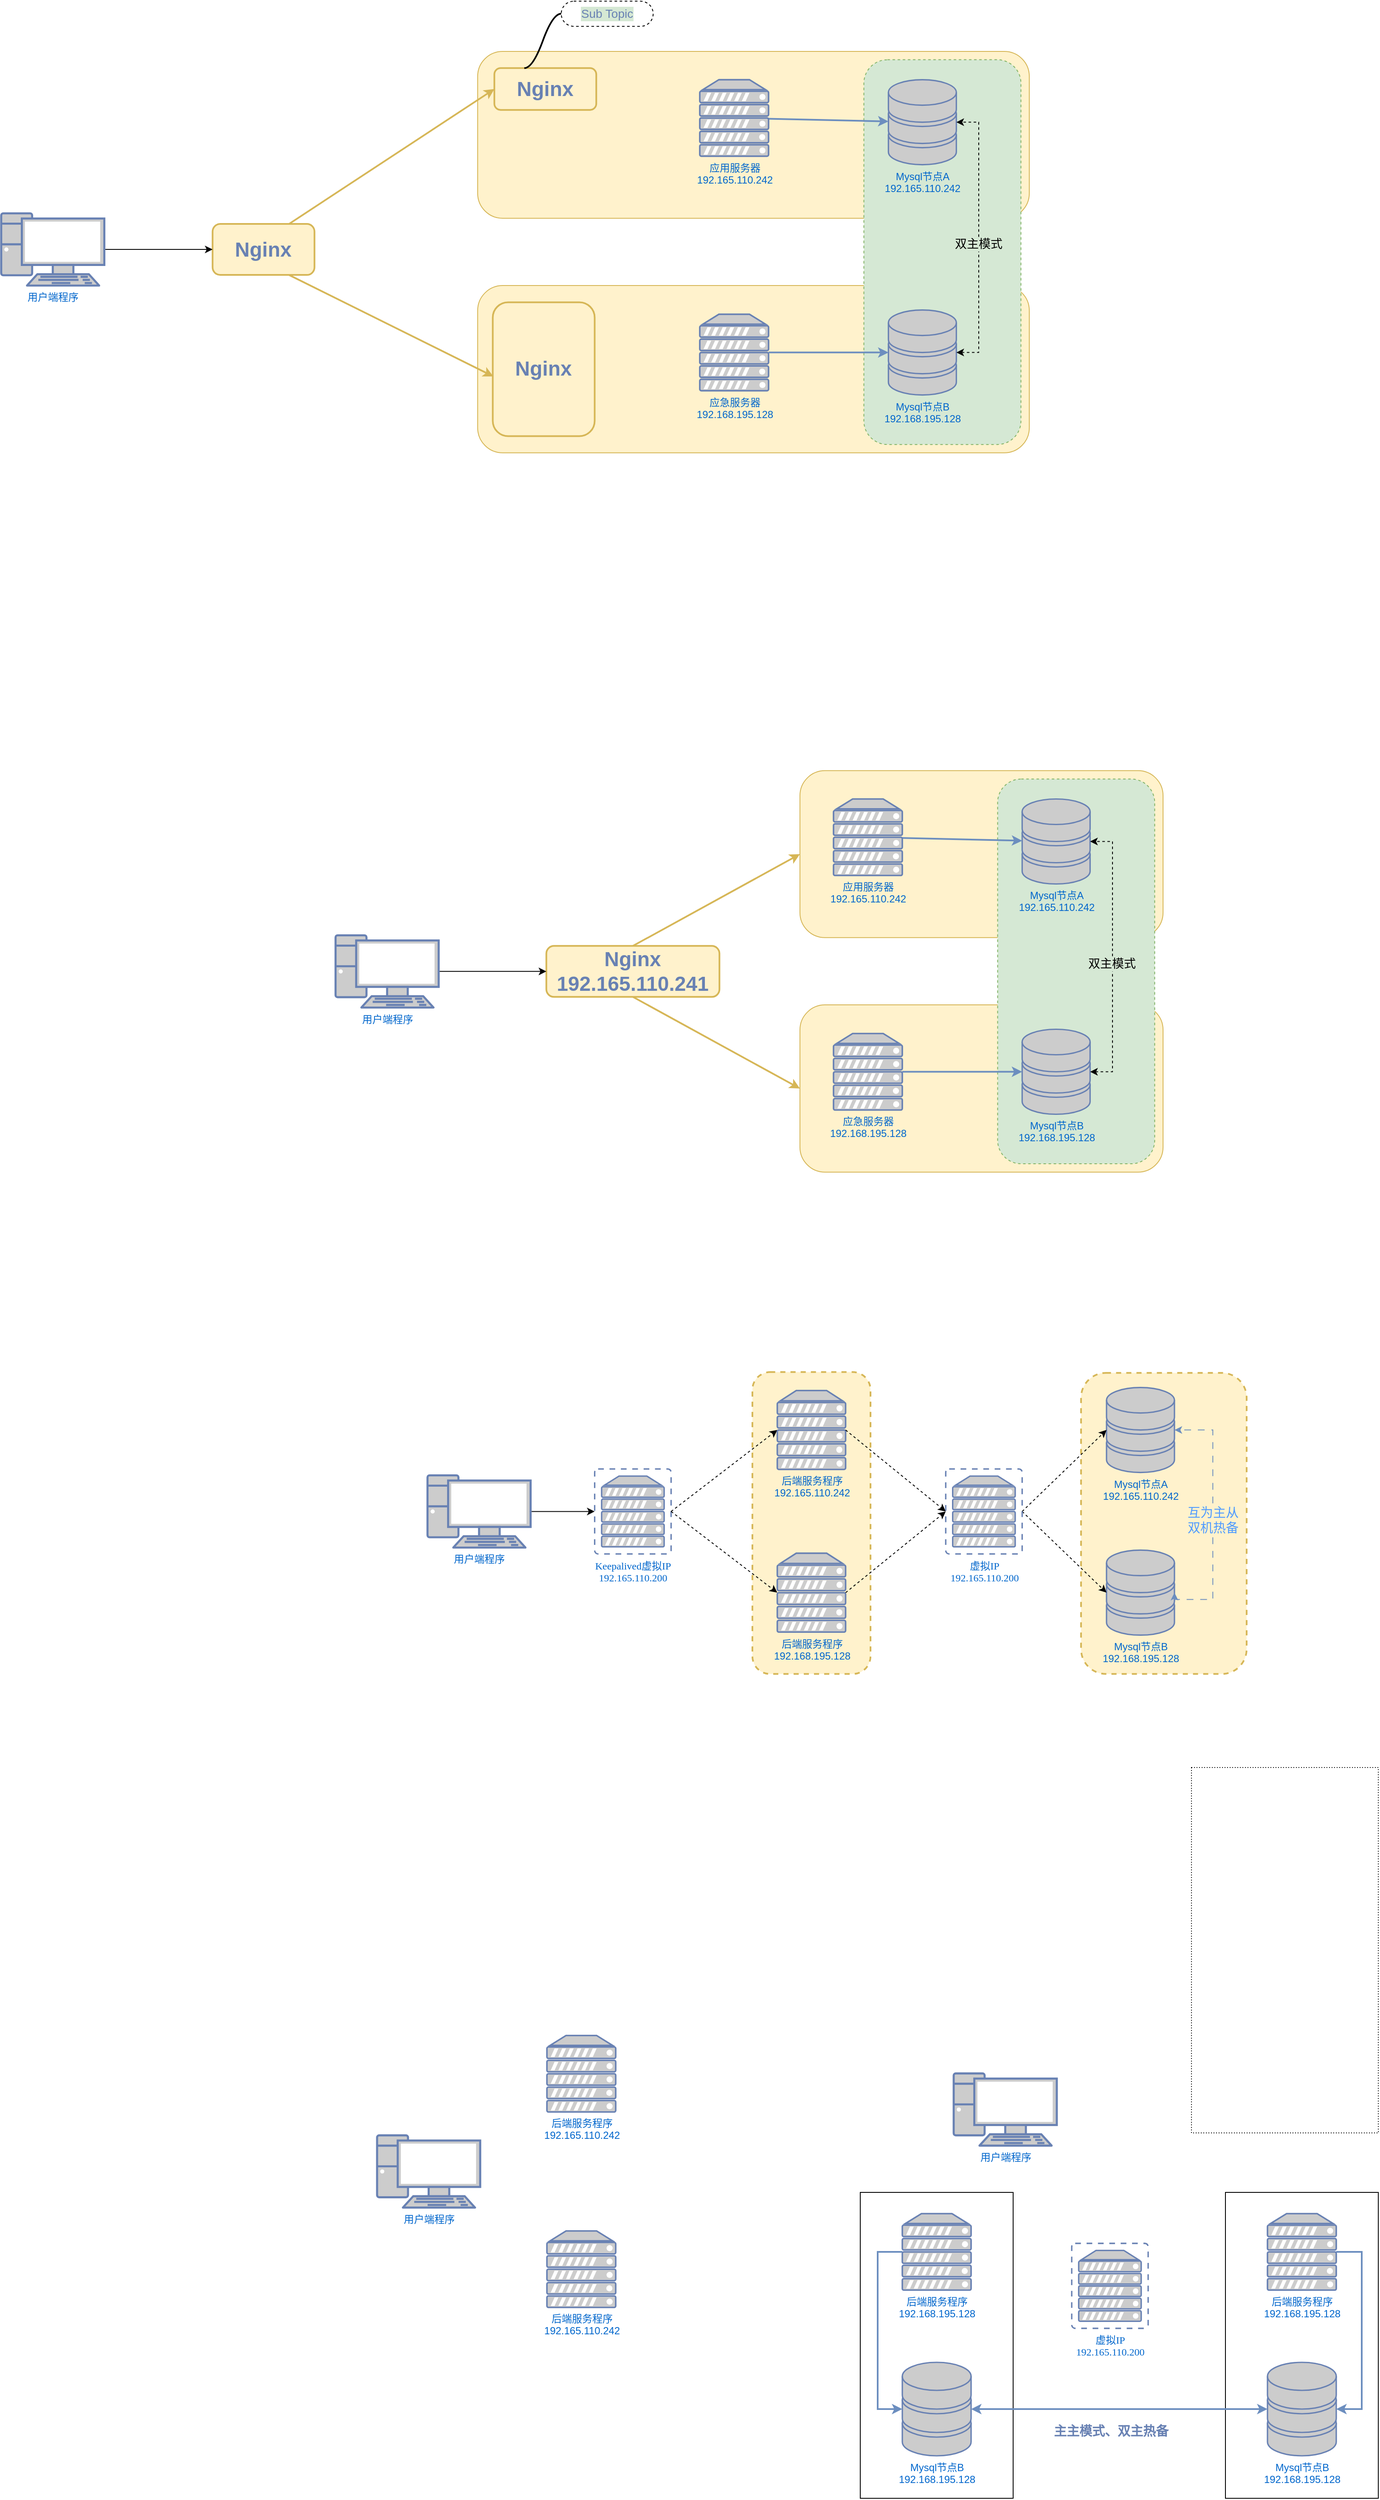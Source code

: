 <mxfile version="20.8.16" type="github">
  <diagram name="第 1 页" id="BswIt9UjBe5UcrXF_6dl">
    <mxGraphModel dx="2634" dy="2396" grid="1" gridSize="9.843" guides="1" tooltips="1" connect="1" arrows="1" fold="1" page="0" pageScale="1" pageWidth="827" pageHeight="1169" math="0" shadow="0">
      <root>
        <mxCell id="0" />
        <mxCell id="1" parent="0" />
        <mxCell id="cAEdlz6pTDF4jk9mvGDk-106" value="" style="rounded=1;whiteSpace=wrap;html=1;dashed=1;labelBackgroundColor=#FFF2CC;labelBorderColor=none;strokeColor=#d6b656;strokeWidth=2;fontFamily=Times New Roman;fontSize=15;fillColor=#fff2cc;glass=0;" vertex="1" parent="1">
          <mxGeometry x="-267.025" y="274.678" width="139.075" height="355.252" as="geometry" />
        </mxCell>
        <mxCell id="cAEdlz6pTDF4jk9mvGDk-84" value="" style="rounded=1;whiteSpace=wrap;html=1;dashed=1;labelBorderColor=none;strokeColor=#d6b656;fontFamily=Times New Roman;fontSize=15;fillColor=#fff2cc;strokeWidth=2;" vertex="1" parent="1">
          <mxGeometry x="119.97" y="275.59" width="194.99" height="354.33" as="geometry" />
        </mxCell>
        <mxCell id="cAEdlz6pTDF4jk9mvGDk-60" value="" style="rounded=0;whiteSpace=wrap;html=1;labelBorderColor=#6c8ebf;fontFamily=Times New Roman;fontSize=15;dashed=1;dashPattern=1 2;" vertex="1" parent="1">
          <mxGeometry x="250" y="740" width="220" height="430" as="geometry" />
        </mxCell>
        <mxCell id="cAEdlz6pTDF4jk9mvGDk-47" value="" style="rounded=0;whiteSpace=wrap;html=1;fontFamily=Comic Sans MS;" vertex="1" parent="1">
          <mxGeometry x="290" y="1240" width="180" height="360" as="geometry" />
        </mxCell>
        <mxCell id="cAEdlz6pTDF4jk9mvGDk-1" value="Mysql节点A&lt;br&gt;192.165.110.242&lt;br&gt;" style="fontColor=#0066CC;verticalAlign=top;verticalLabelPosition=bottom;labelPosition=center;align=center;html=1;outlineConnect=0;fillColor=#CCCCCC;strokeColor=#6881B3;gradientColor=none;gradientDirection=north;strokeWidth=2;shape=mxgraph.networks.storage;" vertex="1" parent="1">
          <mxGeometry x="149.97" y="292.81" width="80" height="100" as="geometry" />
        </mxCell>
        <mxCell id="cAEdlz6pTDF4jk9mvGDk-2" value="Mysql节点B&lt;br&gt;192.168.195.128&lt;br&gt;" style="fontColor=#0066CC;verticalAlign=top;verticalLabelPosition=bottom;labelPosition=center;align=center;html=1;outlineConnect=0;fillColor=#CCCCCC;strokeColor=#6881B3;gradientColor=none;gradientDirection=north;strokeWidth=2;shape=mxgraph.networks.storage;" vertex="1" parent="1">
          <mxGeometry x="149.97" y="484.231" width="80" height="100" as="geometry" />
        </mxCell>
        <mxCell id="cAEdlz6pTDF4jk9mvGDk-3" value="用户端程序" style="fontColor=#0066CC;verticalAlign=top;verticalLabelPosition=bottom;labelPosition=center;align=center;html=1;outlineConnect=0;fillColor=#CCCCCC;strokeColor=#6881B3;gradientColor=none;gradientDirection=north;strokeWidth=2;shape=mxgraph.networks.pc;" vertex="1" parent="1">
          <mxGeometry x="-708.97" y="1172.88" width="121.43" height="85" as="geometry" />
        </mxCell>
        <mxCell id="cAEdlz6pTDF4jk9mvGDk-4" value="后端服务程序&lt;br&gt;192.165.110.242&lt;br&gt;" style="fontColor=#0066CC;verticalAlign=top;verticalLabelPosition=bottom;labelPosition=center;align=center;html=1;outlineConnect=0;fillColor=#CCCCCC;strokeColor=#6881B3;gradientColor=none;gradientDirection=north;strokeWidth=2;shape=mxgraph.networks.server;" vertex="1" parent="1">
          <mxGeometry x="-508.97" y="1055.38" width="81" height="90" as="geometry" />
        </mxCell>
        <mxCell id="cAEdlz6pTDF4jk9mvGDk-23" value="" style="endArrow=classic;startArrow=classic;html=1;rounded=0;strokeColor=#6c8ebf;fontColor=#99004D;fillColor=#dae8fc;strokeWidth=1;edgeStyle=orthogonalEdgeStyle;entryX=1;entryY=0.5;entryDx=0;entryDy=0;entryPerimeter=0;exitX=1;exitY=0.5;exitDx=0;exitDy=0;exitPerimeter=0;dashed=1;dashPattern=8 8;" edge="1" parent="1" source="cAEdlz6pTDF4jk9mvGDk-2" target="cAEdlz6pTDF4jk9mvGDk-1">
          <mxGeometry width="50" height="50" relative="1" as="geometry">
            <mxPoint x="-70.87" y="492.81" as="sourcePoint" />
            <mxPoint x="-20.87" y="442.81" as="targetPoint" />
            <Array as="points">
              <mxPoint x="275.13" y="542.31" />
              <mxPoint x="275.13" y="343.31" />
            </Array>
          </mxGeometry>
        </mxCell>
        <mxCell id="cAEdlz6pTDF4jk9mvGDk-59" value="互为主从&lt;br&gt;双机热备" style="edgeLabel;html=1;align=center;verticalAlign=middle;resizable=0;points=[];fontSize=15;fontFamily=Times New Roman;fontColor=#4F9BFF;labelBorderColor=none;labelBackgroundColor=#FFF2CC;" vertex="1" connectable="0" parent="cAEdlz6pTDF4jk9mvGDk-23">
          <mxGeometry x="0.068" y="3" relative="1" as="geometry">
            <mxPoint x="3" y="11" as="offset" />
          </mxGeometry>
        </mxCell>
        <mxCell id="cAEdlz6pTDF4jk9mvGDk-34" value="Mysql节点B&lt;br&gt;192.168.195.128&lt;br&gt;" style="fontColor=#0066CC;verticalAlign=top;verticalLabelPosition=bottom;labelPosition=center;align=center;html=1;outlineConnect=0;fillColor=#CCCCCC;strokeColor=#6881B3;gradientColor=none;gradientDirection=north;strokeWidth=2;shape=mxgraph.networks.storage;" vertex="1" parent="1">
          <mxGeometry x="339.5" y="1440" width="81" height="110" as="geometry" />
        </mxCell>
        <mxCell id="cAEdlz6pTDF4jk9mvGDk-36" value="用户端程序" style="fontColor=#0066CC;verticalAlign=top;verticalLabelPosition=bottom;labelPosition=center;align=center;html=1;outlineConnect=0;fillColor=#CCCCCC;strokeColor=#6881B3;gradientColor=none;gradientDirection=north;strokeWidth=2;shape=mxgraph.networks.pc;" vertex="1" parent="1">
          <mxGeometry x="-30" y="1100" width="121.43" height="85" as="geometry" />
        </mxCell>
        <mxCell id="cAEdlz6pTDF4jk9mvGDk-41" style="edgeStyle=orthogonalEdgeStyle;rounded=0;orthogonalLoop=1;jettySize=auto;html=1;entryX=1;entryY=0.5;entryDx=0;entryDy=0;entryPerimeter=0;strokeColor=#6c8ebf;strokeWidth=2;fontFamily=Comic Sans MS;fontColor=#6881b3;fillColor=#dae8fc;exitX=1;exitY=0.5;exitDx=0;exitDy=0;exitPerimeter=0;" edge="1" parent="1" source="cAEdlz6pTDF4jk9mvGDk-42" target="cAEdlz6pTDF4jk9mvGDk-34">
          <mxGeometry relative="1" as="geometry">
            <Array as="points">
              <mxPoint x="450.5" y="1310" />
              <mxPoint x="450.5" y="1495" />
            </Array>
          </mxGeometry>
        </mxCell>
        <mxCell id="cAEdlz6pTDF4jk9mvGDk-42" value="后端服务程序&lt;br&gt;192.168.195.128" style="fontColor=#0066CC;verticalAlign=top;verticalLabelPosition=bottom;labelPosition=center;align=center;html=1;outlineConnect=0;fillColor=#CCCCCC;strokeColor=#6881B3;gradientColor=none;gradientDirection=north;strokeWidth=2;shape=mxgraph.networks.server;" vertex="1" parent="1">
          <mxGeometry x="339.5" y="1265" width="81" height="90" as="geometry" />
        </mxCell>
        <mxCell id="cAEdlz6pTDF4jk9mvGDk-46" value="虚拟IP&lt;br&gt;192.165.110.200" style="fontColor=#0066CC;verticalAlign=top;verticalLabelPosition=bottom;labelPosition=center;align=center;html=1;outlineConnect=0;fillColor=#CCCCCC;strokeColor=#6881B3;gradientColor=none;gradientDirection=north;strokeWidth=2;shape=mxgraph.networks.virtual_server;fontFamily=Comic Sans MS;" vertex="1" parent="1">
          <mxGeometry x="109" y="1300" width="90" height="100" as="geometry" />
        </mxCell>
        <mxCell id="cAEdlz6pTDF4jk9mvGDk-49" value="" style="rounded=0;whiteSpace=wrap;html=1;fontFamily=Comic Sans MS;" vertex="1" parent="1">
          <mxGeometry x="-140" y="1240" width="180" height="360" as="geometry" />
        </mxCell>
        <mxCell id="cAEdlz6pTDF4jk9mvGDk-50" value="Mysql节点B&lt;br&gt;192.168.195.128&lt;br&gt;" style="fontColor=#0066CC;verticalAlign=top;verticalLabelPosition=bottom;labelPosition=center;align=center;html=1;outlineConnect=0;fillColor=#CCCCCC;strokeColor=#6881B3;gradientColor=none;gradientDirection=north;strokeWidth=2;shape=mxgraph.networks.storage;" vertex="1" parent="1">
          <mxGeometry x="-90.5" y="1440" width="81" height="110" as="geometry" />
        </mxCell>
        <mxCell id="cAEdlz6pTDF4jk9mvGDk-51" style="edgeStyle=orthogonalEdgeStyle;rounded=0;orthogonalLoop=1;jettySize=auto;html=1;entryX=0;entryY=0.5;entryDx=0;entryDy=0;entryPerimeter=0;strokeColor=#6c8ebf;strokeWidth=2;fontFamily=Comic Sans MS;fontColor=#6881b3;fillColor=#dae8fc;exitX=0;exitY=0.5;exitDx=0;exitDy=0;exitPerimeter=0;" edge="1" parent="1" source="cAEdlz6pTDF4jk9mvGDk-52" target="cAEdlz6pTDF4jk9mvGDk-50">
          <mxGeometry relative="1" as="geometry">
            <Array as="points">
              <mxPoint x="-119.5" y="1310" />
              <mxPoint x="-119.5" y="1495" />
            </Array>
          </mxGeometry>
        </mxCell>
        <mxCell id="cAEdlz6pTDF4jk9mvGDk-52" value="后端服务程序&lt;br&gt;192.168.195.128" style="fontColor=#0066CC;verticalAlign=top;verticalLabelPosition=bottom;labelPosition=center;align=center;html=1;outlineConnect=0;fillColor=#CCCCCC;strokeColor=#6881B3;gradientColor=none;gradientDirection=north;strokeWidth=2;shape=mxgraph.networks.server;" vertex="1" parent="1">
          <mxGeometry x="-90.5" y="1265" width="81" height="90" as="geometry" />
        </mxCell>
        <mxCell id="cAEdlz6pTDF4jk9mvGDk-54" value="" style="endArrow=classic;startArrow=classic;html=1;rounded=0;strokeColor=#6c8ebf;strokeWidth=2;fontFamily=Comic Sans MS;fontColor=#6881b3;fillColor=#dae8fc;exitX=1;exitY=0.5;exitDx=0;exitDy=0;exitPerimeter=0;" edge="1" parent="1" source="cAEdlz6pTDF4jk9mvGDk-50" target="cAEdlz6pTDF4jk9mvGDk-34">
          <mxGeometry width="50" height="50" relative="1" as="geometry">
            <mxPoint x="250" y="1370" as="sourcePoint" />
            <mxPoint x="300" y="1320" as="targetPoint" />
          </mxGeometry>
        </mxCell>
        <mxCell id="cAEdlz6pTDF4jk9mvGDk-55" value="&lt;p style=&quot;line-height: 120%; font-size: 15px;&quot;&gt;主主模式、双主热备&lt;/p&gt;" style="edgeLabel;html=1;align=center;verticalAlign=middle;resizable=0;points=[];fontFamily=Times New Roman;fontColor=#6881b3;fontSize=15;fontStyle=1;spacing=2;spacingLeft=0;horizontal=1;" vertex="1" connectable="0" parent="cAEdlz6pTDF4jk9mvGDk-54">
          <mxGeometry x="-0.073" relative="1" as="geometry">
            <mxPoint x="2" y="25" as="offset" />
          </mxGeometry>
        </mxCell>
        <mxCell id="cAEdlz6pTDF4jk9mvGDk-78" style="rounded=0;orthogonalLoop=1;jettySize=auto;html=1;strokeColor=#000000;strokeWidth=1;fontFamily=Times New Roman;fontSize=15;fontColor=#6881b3;fillColor=#F2CC8F;exitX=1;exitY=0.5;exitDx=0;exitDy=0;exitPerimeter=0;dashed=1;entryX=0;entryY=0.5;entryDx=0;entryDy=0;entryPerimeter=0;" edge="1" parent="1" source="cAEdlz6pTDF4jk9mvGDk-62" target="cAEdlz6pTDF4jk9mvGDk-1">
          <mxGeometry relative="1" as="geometry" />
        </mxCell>
        <mxCell id="cAEdlz6pTDF4jk9mvGDk-79" style="edgeStyle=none;rounded=0;orthogonalLoop=1;jettySize=auto;html=1;strokeColor=#000000;strokeWidth=1;fontFamily=Times New Roman;fontSize=15;fontColor=#6881b3;fillColor=#F2CC8F;exitX=1;exitY=0.5;exitDx=0;exitDy=0;exitPerimeter=0;dashed=1;entryX=0;entryY=0.5;entryDx=0;entryDy=0;entryPerimeter=0;" edge="1" parent="1" source="cAEdlz6pTDF4jk9mvGDk-62" target="cAEdlz6pTDF4jk9mvGDk-2">
          <mxGeometry relative="1" as="geometry" />
        </mxCell>
        <mxCell id="cAEdlz6pTDF4jk9mvGDk-62" value="虚拟IP&lt;br&gt;192.165.110.200" style="fontColor=#0066CC;verticalAlign=top;verticalLabelPosition=bottom;labelPosition=center;align=center;html=1;outlineConnect=0;fillColor=#CCCCCC;strokeColor=#6881B3;gradientColor=none;gradientDirection=north;strokeWidth=2;shape=mxgraph.networks.virtual_server;fontFamily=Comic Sans MS;" vertex="1" parent="1">
          <mxGeometry x="-39.37" y="388.7" width="90" height="100" as="geometry" />
        </mxCell>
        <mxCell id="cAEdlz6pTDF4jk9mvGDk-77" value="后端服务程序&lt;br&gt;192.165.110.242&lt;br&gt;" style="fontColor=#0066CC;verticalAlign=top;verticalLabelPosition=bottom;labelPosition=center;align=center;html=1;outlineConnect=0;fillColor=#CCCCCC;strokeColor=#6881B3;gradientColor=none;gradientDirection=north;strokeWidth=2;shape=mxgraph.networks.server;" vertex="1" parent="1">
          <mxGeometry x="-508.97" y="1285.38" width="81" height="90" as="geometry" />
        </mxCell>
        <mxCell id="cAEdlz6pTDF4jk9mvGDk-116" style="edgeStyle=orthogonalEdgeStyle;rounded=0;orthogonalLoop=1;jettySize=auto;html=1;entryX=0;entryY=0.5;entryDx=0;entryDy=0;entryPerimeter=0;strokeColor=#000000;" edge="1" parent="1" source="cAEdlz6pTDF4jk9mvGDk-90" target="cAEdlz6pTDF4jk9mvGDk-96">
          <mxGeometry relative="1" as="geometry" />
        </mxCell>
        <mxCell id="cAEdlz6pTDF4jk9mvGDk-90" value="用户端程序" style="fontColor=#0066CC;verticalAlign=top;verticalLabelPosition=bottom;labelPosition=center;align=center;html=1;outlineConnect=0;fillColor=#CCCCCC;strokeColor=#6881B3;gradientColor=none;gradientDirection=north;strokeWidth=2;shape=mxgraph.networks.pc;" vertex="1" parent="1">
          <mxGeometry x="-649.6" y="396.2" width="121.43" height="85" as="geometry" />
        </mxCell>
        <mxCell id="cAEdlz6pTDF4jk9mvGDk-113" value="" style="group" vertex="1" connectable="0" parent="1">
          <mxGeometry x="-452.75" y="388.7" width="90" height="100" as="geometry" />
        </mxCell>
        <mxCell id="cAEdlz6pTDF4jk9mvGDk-96" value="Keepalived虚拟IP&lt;br&gt;192.165.110.200" style="fontColor=#0066CC;verticalAlign=top;verticalLabelPosition=bottom;labelPosition=center;align=center;html=1;outlineConnect=0;fillColor=#CCCCCC;strokeColor=#6881B3;gradientColor=none;gradientDirection=north;strokeWidth=2;shape=mxgraph.networks.virtual_server;fontFamily=Comic Sans MS;" vertex="1" parent="cAEdlz6pTDF4jk9mvGDk-113">
          <mxGeometry width="90" height="100" as="geometry" />
        </mxCell>
        <mxCell id="cAEdlz6pTDF4jk9mvGDk-104" style="edgeStyle=none;rounded=0;orthogonalLoop=1;jettySize=auto;html=1;entryX=0;entryY=0.5;entryDx=0;entryDy=0;entryPerimeter=0;dashed=1;strokeColor=#000000;strokeWidth=1;fontFamily=Times New Roman;fontSize=15;fontColor=#4F9BFF;fillColor=#F2CC8F;exitX=1;exitY=0.5;exitDx=0;exitDy=0;exitPerimeter=0;" edge="1" parent="1" source="cAEdlz6pTDF4jk9mvGDk-96" target="cAEdlz6pTDF4jk9mvGDk-102">
          <mxGeometry relative="1" as="geometry" />
        </mxCell>
        <mxCell id="cAEdlz6pTDF4jk9mvGDk-105" style="edgeStyle=none;rounded=0;orthogonalLoop=1;jettySize=auto;html=1;entryX=0;entryY=0.5;entryDx=0;entryDy=0;entryPerimeter=0;dashed=1;strokeColor=#000000;strokeWidth=1;fontFamily=Times New Roman;fontSize=15;fontColor=#4F9BFF;fillColor=#F2CC8F;exitX=1;exitY=0.5;exitDx=0;exitDy=0;exitPerimeter=0;" edge="1" parent="1" source="cAEdlz6pTDF4jk9mvGDk-96" target="cAEdlz6pTDF4jk9mvGDk-103">
          <mxGeometry relative="1" as="geometry" />
        </mxCell>
        <mxCell id="cAEdlz6pTDF4jk9mvGDk-107" style="edgeStyle=none;rounded=0;orthogonalLoop=1;jettySize=auto;html=1;exitX=1;exitY=0.5;exitDx=0;exitDy=0;dashed=1;strokeColor=#000000;strokeWidth=1;fontFamily=Times New Roman;fontSize=15;fontColor=#4F9BFF;fillColor=#F2CC8F;" edge="1" parent="1" source="cAEdlz6pTDF4jk9mvGDk-106" target="cAEdlz6pTDF4jk9mvGDk-106">
          <mxGeometry relative="1" as="geometry" />
        </mxCell>
        <mxCell id="cAEdlz6pTDF4jk9mvGDk-119" value="" style="group" vertex="1" connectable="0" parent="1">
          <mxGeometry x="-237.72" y="296.404" width="80.465" height="284.233" as="geometry" />
        </mxCell>
        <mxCell id="cAEdlz6pTDF4jk9mvGDk-102" value="后端服务程序&lt;br&gt;192.165.110.242&lt;br&gt;" style="fontColor=#0066CC;verticalAlign=top;verticalLabelPosition=bottom;labelPosition=center;align=center;html=1;outlineConnect=0;fillColor=#CCCCCC;strokeColor=#6881B3;gradientColor=none;gradientDirection=north;strokeWidth=2;shape=mxgraph.networks.server;" vertex="1" parent="cAEdlz6pTDF4jk9mvGDk-119">
          <mxGeometry width="80.465" height="92.812" as="geometry" />
        </mxCell>
        <mxCell id="cAEdlz6pTDF4jk9mvGDk-103" value="后端服务程序&lt;br&gt;192.168.195.128" style="fontColor=#0066CC;verticalAlign=top;verticalLabelPosition=bottom;labelPosition=center;align=center;html=1;outlineConnect=0;fillColor=#CCCCCC;strokeColor=#6881B3;gradientColor=none;gradientDirection=north;strokeWidth=2;shape=mxgraph.networks.server;movable=1;resizable=1;rotatable=1;deletable=1;editable=1;connectable=1;" vertex="1" parent="cAEdlz6pTDF4jk9mvGDk-119">
          <mxGeometry y="191.421" width="80.465" height="92.812" as="geometry" />
        </mxCell>
        <mxCell id="cAEdlz6pTDF4jk9mvGDk-120" style="rounded=0;orthogonalLoop=1;jettySize=auto;html=1;exitX=1;exitY=0.5;exitDx=0;exitDy=0;exitPerimeter=0;strokeColor=#000000;dashed=1;entryX=0;entryY=0.5;entryDx=0;entryDy=0;entryPerimeter=0;" edge="1" parent="1" source="cAEdlz6pTDF4jk9mvGDk-102" target="cAEdlz6pTDF4jk9mvGDk-62">
          <mxGeometry relative="1" as="geometry" />
        </mxCell>
        <mxCell id="cAEdlz6pTDF4jk9mvGDk-121" style="edgeStyle=none;rounded=0;orthogonalLoop=1;jettySize=auto;html=1;exitX=1;exitY=0.5;exitDx=0;exitDy=0;exitPerimeter=0;entryX=0;entryY=0.5;entryDx=0;entryDy=0;entryPerimeter=0;dashed=1;strokeColor=#000000;" edge="1" parent="1" source="cAEdlz6pTDF4jk9mvGDk-103" target="cAEdlz6pTDF4jk9mvGDk-62">
          <mxGeometry relative="1" as="geometry" />
        </mxCell>
        <mxCell id="cAEdlz6pTDF4jk9mvGDk-123" value="" style="rounded=1;whiteSpace=wrap;html=1;strokeColor=#d6b656;fontFamily=Comic Sans MS;fillColor=#fff2cc;" vertex="1" parent="1">
          <mxGeometry x="-211.04" y="-157.48" width="427.58" height="196.85" as="geometry" />
        </mxCell>
        <mxCell id="cAEdlz6pTDF4jk9mvGDk-126" value="应急服务器&lt;br&gt;192.168.195.128" style="fontColor=#0066CC;verticalAlign=top;verticalLabelPosition=bottom;labelPosition=center;align=center;html=1;outlineConnect=0;fillColor=#CCCCCC;strokeColor=#6881B3;gradientColor=none;gradientDirection=north;strokeWidth=2;shape=mxgraph.networks.server;" vertex="1" parent="1">
          <mxGeometry x="-171.498" y="-123.74" width="81" height="90" as="geometry" />
        </mxCell>
        <mxCell id="cAEdlz6pTDF4jk9mvGDk-138" style="rounded=0;orthogonalLoop=1;jettySize=auto;html=1;entryX=0;entryY=0.5;entryDx=0;entryDy=0;strokeColor=#d6b656;fontSize=14;fontColor=#4F9BFF;exitX=0.5;exitY=0;exitDx=0;exitDy=0;fillColor=#fff2cc;strokeWidth=2;" edge="1" parent="1" source="cAEdlz6pTDF4jk9mvGDk-127" target="cAEdlz6pTDF4jk9mvGDk-48">
          <mxGeometry relative="1" as="geometry" />
        </mxCell>
        <mxCell id="cAEdlz6pTDF4jk9mvGDk-139" style="edgeStyle=none;rounded=0;orthogonalLoop=1;jettySize=auto;html=1;entryX=0;entryY=0.5;entryDx=0;entryDy=0;strokeColor=#d6b656;fontSize=14;fontColor=#4F9BFF;exitX=0.5;exitY=1;exitDx=0;exitDy=0;fillColor=#fff2cc;strokeWidth=2;" edge="1" parent="1" source="cAEdlz6pTDF4jk9mvGDk-127" target="cAEdlz6pTDF4jk9mvGDk-123">
          <mxGeometry relative="1" as="geometry" />
        </mxCell>
        <mxCell id="cAEdlz6pTDF4jk9mvGDk-127" value="&lt;b&gt;&lt;font style=&quot;font-size: 24px;&quot;&gt;Nginx&lt;br&gt;192.165.110.241&lt;br&gt;&lt;/font&gt;&lt;/b&gt;" style="rounded=1;whiteSpace=wrap;html=1;fillStyle=auto;strokeColor=#d6b656;strokeWidth=2;fillColor=#fff2cc;fontColor=#6881b3;" vertex="1" parent="1">
          <mxGeometry x="-509.67" y="-226.85" width="203.85" height="60" as="geometry" />
        </mxCell>
        <mxCell id="cAEdlz6pTDF4jk9mvGDk-48" value="" style="rounded=1;whiteSpace=wrap;html=1;strokeColor=#d6b656;fontFamily=Comic Sans MS;fillColor=#fff2cc;" vertex="1" parent="1">
          <mxGeometry x="-211.04" y="-433.07" width="427.58" height="196.43" as="geometry" />
        </mxCell>
        <mxCell id="cAEdlz6pTDF4jk9mvGDk-128" value="" style="rounded=1;whiteSpace=wrap;html=1;fillStyle=auto;strokeColor=#82b366;strokeWidth=1;fontSize=24;fillColor=#d5e8d4;dashed=1;labelBackgroundColor=#d5e8d4;" vertex="1" parent="1">
          <mxGeometry x="21.73" y="-423.23" width="184.96" height="452.76" as="geometry" />
        </mxCell>
        <mxCell id="cAEdlz6pTDF4jk9mvGDk-124" value="Mysql节点B&lt;br&gt;192.168.195.128" style="fontColor=#0066CC;verticalAlign=top;verticalLabelPosition=bottom;labelPosition=center;align=center;html=1;outlineConnect=0;fillColor=#CCCCCC;strokeColor=#6881B3;gradientColor=none;gradientDirection=north;strokeWidth=2;shape=mxgraph.networks.storage;" vertex="1" parent="1">
          <mxGeometry x="50.632" y="-128.74" width="80" height="100" as="geometry" />
        </mxCell>
        <mxCell id="cAEdlz6pTDF4jk9mvGDk-125" style="edgeStyle=none;rounded=0;orthogonalLoop=1;jettySize=auto;html=1;strokeColor=#6c8ebf;strokeWidth=2;fontFamily=Comic Sans MS;fontColor=#6881b3;fillColor=#dae8fc;" edge="1" parent="1" source="cAEdlz6pTDF4jk9mvGDk-126" target="cAEdlz6pTDF4jk9mvGDk-124">
          <mxGeometry relative="1" as="geometry" />
        </mxCell>
        <mxCell id="cAEdlz6pTDF4jk9mvGDk-33" value="Mysql节点A&lt;br&gt;192.165.110.242&lt;br&gt;" style="fontColor=#0066CC;verticalAlign=top;verticalLabelPosition=bottom;labelPosition=center;align=center;html=1;outlineConnect=0;fillColor=#CCCCCC;strokeColor=#6881B3;gradientColor=none;gradientDirection=north;strokeWidth=2;shape=mxgraph.networks.storage;" vertex="1" parent="1">
          <mxGeometry x="50.63" y="-399.75" width="80" height="100" as="geometry" />
        </mxCell>
        <mxCell id="cAEdlz6pTDF4jk9mvGDk-37" style="edgeStyle=none;rounded=0;orthogonalLoop=1;jettySize=auto;html=1;strokeColor=#6c8ebf;strokeWidth=2;fontFamily=Comic Sans MS;fontColor=#6881b3;fillColor=#dae8fc;" edge="1" parent="1" source="cAEdlz6pTDF4jk9mvGDk-39" target="cAEdlz6pTDF4jk9mvGDk-33">
          <mxGeometry relative="1" as="geometry" />
        </mxCell>
        <mxCell id="cAEdlz6pTDF4jk9mvGDk-39" value="应用服务器&lt;br&gt;192.165.110.242" style="fontColor=#0066CC;verticalAlign=top;verticalLabelPosition=bottom;labelPosition=center;align=center;html=1;outlineConnect=0;fillColor=#CCCCCC;strokeColor=#6881B3;gradientColor=none;gradientDirection=north;strokeWidth=2;shape=mxgraph.networks.server;" vertex="1" parent="1">
          <mxGeometry x="-171.5" y="-399.75" width="81" height="90" as="geometry" />
        </mxCell>
        <mxCell id="cAEdlz6pTDF4jk9mvGDk-132" value="" style="endArrow=classic;startArrow=classic;html=1;rounded=0;dashed=1;strokeColor=#000000;fontSize=24;fontColor=#4F9BFF;entryX=1;entryY=0.5;entryDx=0;entryDy=0;entryPerimeter=0;edgeStyle=orthogonalEdgeStyle;exitX=1;exitY=0.5;exitDx=0;exitDy=0;exitPerimeter=0;" edge="1" parent="1" source="cAEdlz6pTDF4jk9mvGDk-124" target="cAEdlz6pTDF4jk9mvGDk-33">
          <mxGeometry width="50" height="50" relative="1" as="geometry">
            <mxPoint x="89" y="-137" as="sourcePoint" />
            <mxPoint x="139" y="-187" as="targetPoint" />
            <Array as="points">
              <mxPoint x="157" y="-79" />
              <mxPoint x="157" y="-350" />
            </Array>
          </mxGeometry>
        </mxCell>
        <mxCell id="cAEdlz6pTDF4jk9mvGDk-133" value="&lt;font style=&quot;font-size: 14px;&quot;&gt;&lt;br&gt;&lt;/font&gt;" style="edgeLabel;html=1;align=center;verticalAlign=middle;resizable=0;points=[];fontSize=24;fontColor=#000000;labelBackgroundColor=#d5e8d4;spacing=1;" vertex="1" connectable="0" parent="cAEdlz6pTDF4jk9mvGDk-132">
          <mxGeometry x="0.038" relative="1" as="geometry">
            <mxPoint as="offset" />
          </mxGeometry>
        </mxCell>
        <mxCell id="cAEdlz6pTDF4jk9mvGDk-135" value="双主模式" style="edgeLabel;html=1;align=center;verticalAlign=middle;resizable=0;points=[];fontSize=14;fontColor=#000000;labelBackgroundColor=#d5e8d4;" vertex="1" connectable="0" parent="cAEdlz6pTDF4jk9mvGDk-132">
          <mxGeometry x="-0.05" y="1" relative="1" as="geometry">
            <mxPoint as="offset" />
          </mxGeometry>
        </mxCell>
        <mxCell id="cAEdlz6pTDF4jk9mvGDk-137" style="edgeStyle=orthogonalEdgeStyle;rounded=0;orthogonalLoop=1;jettySize=auto;html=1;entryX=0;entryY=0.5;entryDx=0;entryDy=0;strokeColor=#000000;fontSize=14;fontColor=#4F9BFF;" edge="1" parent="1" source="cAEdlz6pTDF4jk9mvGDk-136" target="cAEdlz6pTDF4jk9mvGDk-127">
          <mxGeometry relative="1" as="geometry" />
        </mxCell>
        <mxCell id="cAEdlz6pTDF4jk9mvGDk-136" value="用户端程序" style="fontColor=#0066CC;verticalAlign=top;verticalLabelPosition=bottom;labelPosition=center;align=center;html=1;outlineConnect=0;fillColor=#CCCCCC;strokeColor=#6881B3;gradientColor=none;gradientDirection=north;strokeWidth=2;shape=mxgraph.networks.pc;" vertex="1" parent="1">
          <mxGeometry x="-757.868" y="-239.347" width="121.43" height="85" as="geometry" />
        </mxCell>
        <mxCell id="cAEdlz6pTDF4jk9mvGDk-140" value="" style="rounded=1;whiteSpace=wrap;html=1;strokeColor=#d6b656;fontFamily=Comic Sans MS;fillColor=#fff2cc;" vertex="1" parent="1">
          <mxGeometry x="-590.55" y="-1003.94" width="649.6" height="196.85" as="geometry" />
        </mxCell>
        <mxCell id="cAEdlz6pTDF4jk9mvGDk-141" value="应急服务器&lt;br&gt;192.168.195.128" style="fontColor=#0066CC;verticalAlign=top;verticalLabelPosition=bottom;labelPosition=center;align=center;html=1;outlineConnect=0;fillColor=#CCCCCC;strokeColor=#6881B3;gradientColor=none;gradientDirection=north;strokeWidth=2;shape=mxgraph.networks.server;" vertex="1" parent="1">
          <mxGeometry x="-328.985" y="-970.197" width="81" height="90" as="geometry" />
        </mxCell>
        <mxCell id="cAEdlz6pTDF4jk9mvGDk-143" style="edgeStyle=none;rounded=0;orthogonalLoop=1;jettySize=auto;html=1;entryX=0.006;entryY=0.554;entryDx=0;entryDy=0;strokeColor=#d6b656;fontSize=14;fontColor=#4F9BFF;exitX=0.75;exitY=1;exitDx=0;exitDy=0;fillColor=#fff2cc;strokeWidth=2;entryPerimeter=0;" edge="1" parent="1" source="cAEdlz6pTDF4jk9mvGDk-144" target="cAEdlz6pTDF4jk9mvGDk-158">
          <mxGeometry relative="1" as="geometry" />
        </mxCell>
        <mxCell id="cAEdlz6pTDF4jk9mvGDk-144" value="&lt;b&gt;&lt;font style=&quot;font-size: 24px;&quot;&gt;Nginx&lt;/font&gt;&lt;/b&gt;" style="rounded=1;whiteSpace=wrap;html=1;fillStyle=auto;strokeColor=#d6b656;strokeWidth=2;fillColor=#fff2cc;fontColor=#6881b3;" vertex="1" parent="1">
          <mxGeometry x="-902.678" y="-1076.438" width="120" height="60" as="geometry" />
        </mxCell>
        <mxCell id="cAEdlz6pTDF4jk9mvGDk-145" value="" style="rounded=1;whiteSpace=wrap;html=1;strokeColor=#d6b656;fontFamily=Comic Sans MS;fillColor=#fff2cc;" vertex="1" parent="1">
          <mxGeometry x="-590.55" y="-1279.53" width="649.6" height="196.43" as="geometry" />
        </mxCell>
        <mxCell id="cAEdlz6pTDF4jk9mvGDk-146" value="" style="rounded=1;whiteSpace=wrap;html=1;fillStyle=auto;strokeColor=#82b366;strokeWidth=1;fontSize=24;fillColor=#d5e8d4;dashed=1;labelBackgroundColor=#d5e8d4;" vertex="1" parent="1">
          <mxGeometry x="-135.758" y="-1269.688" width="184.96" height="452.76" as="geometry" />
        </mxCell>
        <mxCell id="cAEdlz6pTDF4jk9mvGDk-147" value="Mysql节点B&lt;br&gt;192.168.195.128" style="fontColor=#0066CC;verticalAlign=top;verticalLabelPosition=bottom;labelPosition=center;align=center;html=1;outlineConnect=0;fillColor=#CCCCCC;strokeColor=#6881B3;gradientColor=none;gradientDirection=north;strokeWidth=2;shape=mxgraph.networks.storage;" vertex="1" parent="1">
          <mxGeometry x="-106.855" y="-975.197" width="80" height="100" as="geometry" />
        </mxCell>
        <mxCell id="cAEdlz6pTDF4jk9mvGDk-148" style="edgeStyle=none;rounded=0;orthogonalLoop=1;jettySize=auto;html=1;strokeColor=#6c8ebf;strokeWidth=2;fontFamily=Comic Sans MS;fontColor=#6881b3;fillColor=#dae8fc;" edge="1" parent="1" source="cAEdlz6pTDF4jk9mvGDk-141" target="cAEdlz6pTDF4jk9mvGDk-147">
          <mxGeometry relative="1" as="geometry" />
        </mxCell>
        <mxCell id="cAEdlz6pTDF4jk9mvGDk-149" value="Mysql节点A&lt;br&gt;192.165.110.242&lt;br&gt;" style="fontColor=#0066CC;verticalAlign=top;verticalLabelPosition=bottom;labelPosition=center;align=center;html=1;outlineConnect=0;fillColor=#CCCCCC;strokeColor=#6881B3;gradientColor=none;gradientDirection=north;strokeWidth=2;shape=mxgraph.networks.storage;" vertex="1" parent="1">
          <mxGeometry x="-106.858" y="-1246.207" width="80" height="100" as="geometry" />
        </mxCell>
        <mxCell id="cAEdlz6pTDF4jk9mvGDk-150" style="edgeStyle=none;rounded=0;orthogonalLoop=1;jettySize=auto;html=1;strokeColor=#6c8ebf;strokeWidth=2;fontFamily=Comic Sans MS;fontColor=#6881b3;fillColor=#dae8fc;" edge="1" parent="1" source="cAEdlz6pTDF4jk9mvGDk-151" target="cAEdlz6pTDF4jk9mvGDk-149">
          <mxGeometry relative="1" as="geometry" />
        </mxCell>
        <mxCell id="cAEdlz6pTDF4jk9mvGDk-151" value="应用服务器&lt;br&gt;192.165.110.242" style="fontColor=#0066CC;verticalAlign=top;verticalLabelPosition=bottom;labelPosition=center;align=center;html=1;outlineConnect=0;fillColor=#CCCCCC;strokeColor=#6881B3;gradientColor=none;gradientDirection=north;strokeWidth=2;shape=mxgraph.networks.server;" vertex="1" parent="1">
          <mxGeometry x="-328.988" y="-1246.207" width="81" height="90" as="geometry" />
        </mxCell>
        <mxCell id="cAEdlz6pTDF4jk9mvGDk-152" value="" style="endArrow=classic;startArrow=classic;html=1;rounded=0;dashed=1;strokeColor=#000000;fontSize=24;fontColor=#4F9BFF;entryX=1;entryY=0.5;entryDx=0;entryDy=0;entryPerimeter=0;edgeStyle=orthogonalEdgeStyle;exitX=1;exitY=0.5;exitDx=0;exitDy=0;exitPerimeter=0;" edge="1" parent="1" source="cAEdlz6pTDF4jk9mvGDk-147" target="cAEdlz6pTDF4jk9mvGDk-149">
          <mxGeometry width="50" height="50" relative="1" as="geometry">
            <mxPoint x="-68.488" y="-983.457" as="sourcePoint" />
            <mxPoint x="-18.488" y="-1033.457" as="targetPoint" />
            <Array as="points">
              <mxPoint x="-0.488" y="-925.457" />
              <mxPoint x="-0.488" y="-1196.457" />
            </Array>
          </mxGeometry>
        </mxCell>
        <mxCell id="cAEdlz6pTDF4jk9mvGDk-153" value="&lt;font style=&quot;font-size: 14px;&quot;&gt;&lt;br&gt;&lt;/font&gt;" style="edgeLabel;html=1;align=center;verticalAlign=middle;resizable=0;points=[];fontSize=24;fontColor=#000000;labelBackgroundColor=#d5e8d4;spacing=1;" vertex="1" connectable="0" parent="cAEdlz6pTDF4jk9mvGDk-152">
          <mxGeometry x="0.038" relative="1" as="geometry">
            <mxPoint as="offset" />
          </mxGeometry>
        </mxCell>
        <mxCell id="cAEdlz6pTDF4jk9mvGDk-154" value="双主模式" style="edgeLabel;html=1;align=center;verticalAlign=middle;resizable=0;points=[];fontSize=14;fontColor=#000000;labelBackgroundColor=#d5e8d4;" vertex="1" connectable="0" parent="cAEdlz6pTDF4jk9mvGDk-152">
          <mxGeometry x="-0.05" y="1" relative="1" as="geometry">
            <mxPoint as="offset" />
          </mxGeometry>
        </mxCell>
        <mxCell id="cAEdlz6pTDF4jk9mvGDk-155" style="edgeStyle=orthogonalEdgeStyle;rounded=0;orthogonalLoop=1;jettySize=auto;html=1;entryX=0;entryY=0.5;entryDx=0;entryDy=0;strokeColor=#000000;fontSize=14;fontColor=#4F9BFF;" edge="1" parent="1" source="cAEdlz6pTDF4jk9mvGDk-156" target="cAEdlz6pTDF4jk9mvGDk-144">
          <mxGeometry relative="1" as="geometry" />
        </mxCell>
        <mxCell id="cAEdlz6pTDF4jk9mvGDk-156" value="用户端程序" style="fontColor=#0066CC;verticalAlign=top;verticalLabelPosition=bottom;labelPosition=center;align=center;html=1;outlineConnect=0;fillColor=#CCCCCC;strokeColor=#6881B3;gradientColor=none;gradientDirection=north;strokeWidth=2;shape=mxgraph.networks.pc;" vertex="1" parent="1">
          <mxGeometry x="-1151.575" y="-1088.935" width="121.43" height="85" as="geometry" />
        </mxCell>
        <mxCell id="cAEdlz6pTDF4jk9mvGDk-157" value="&lt;b&gt;&lt;font style=&quot;font-size: 24px;&quot;&gt;Nginx&lt;/font&gt;&lt;/b&gt;" style="rounded=1;whiteSpace=wrap;html=1;fillStyle=auto;strokeColor=#d6b656;strokeWidth=2;fillColor=#fff2cc;fontColor=#6881b3;" vertex="1" parent="1">
          <mxGeometry x="-570.87" y="-1259.84" width="120" height="49.21" as="geometry" />
        </mxCell>
        <mxCell id="cAEdlz6pTDF4jk9mvGDk-142" style="rounded=0;orthogonalLoop=1;jettySize=auto;html=1;entryX=0;entryY=0.5;entryDx=0;entryDy=0;strokeColor=#d6b656;fontSize=14;fontColor=#4F9BFF;exitX=0.75;exitY=0;exitDx=0;exitDy=0;fillColor=#fff2cc;strokeWidth=2;" edge="1" parent="1" source="cAEdlz6pTDF4jk9mvGDk-144" target="cAEdlz6pTDF4jk9mvGDk-157">
          <mxGeometry relative="1" as="geometry" />
        </mxCell>
        <mxCell id="cAEdlz6pTDF4jk9mvGDk-158" value="&lt;b&gt;&lt;font style=&quot;font-size: 24px;&quot;&gt;Nginx&lt;/font&gt;&lt;/b&gt;" style="rounded=1;whiteSpace=wrap;html=1;fillStyle=auto;strokeColor=#d6b656;strokeWidth=2;fillColor=#fff2cc;fontColor=#6881b3;" vertex="1" parent="1">
          <mxGeometry x="-572.748" y="-984.257" width="120" height="157.48" as="geometry" />
        </mxCell>
        <mxCell id="cAEdlz6pTDF4jk9mvGDk-160" value="Sub Topic" style="whiteSpace=wrap;html=1;rounded=1;arcSize=50;align=center;verticalAlign=middle;strokeWidth=1;autosize=1;spacing=4;treeFolding=1;treeMoving=1;newEdgeStyle={&quot;edgeStyle&quot;:&quot;entityRelationEdgeStyle&quot;,&quot;startArrow&quot;:&quot;none&quot;,&quot;endArrow&quot;:&quot;none&quot;,&quot;segment&quot;:10,&quot;curved&quot;:1,&quot;sourcePerimeterSpacing&quot;:0,&quot;targetPerimeterSpacing&quot;:0};dashed=1;labelBackgroundColor=#d5e8d4;fillStyle=auto;strokeColor=#000000;fontSize=14;fontColor=#6881b3;fillColor=none;" vertex="1" parent="1">
          <mxGeometry x="-492.13" y="-1338.58" width="108.268" height="29.528" as="geometry" />
        </mxCell>
        <mxCell id="cAEdlz6pTDF4jk9mvGDk-161" value="" style="edgeStyle=entityRelationEdgeStyle;startArrow=none;endArrow=none;segment=10;curved=1;sourcePerimeterSpacing=0;targetPerimeterSpacing=0;rounded=0;strokeColor=#000000;strokeWidth=2;fontSize=14;fontColor=#6881b3;" edge="1" target="cAEdlz6pTDF4jk9mvGDk-160" parent="1">
          <mxGeometry relative="1" as="geometry">
            <mxPoint x="-535.6" y="-1259.84" as="sourcePoint" />
          </mxGeometry>
        </mxCell>
      </root>
    </mxGraphModel>
  </diagram>
</mxfile>
